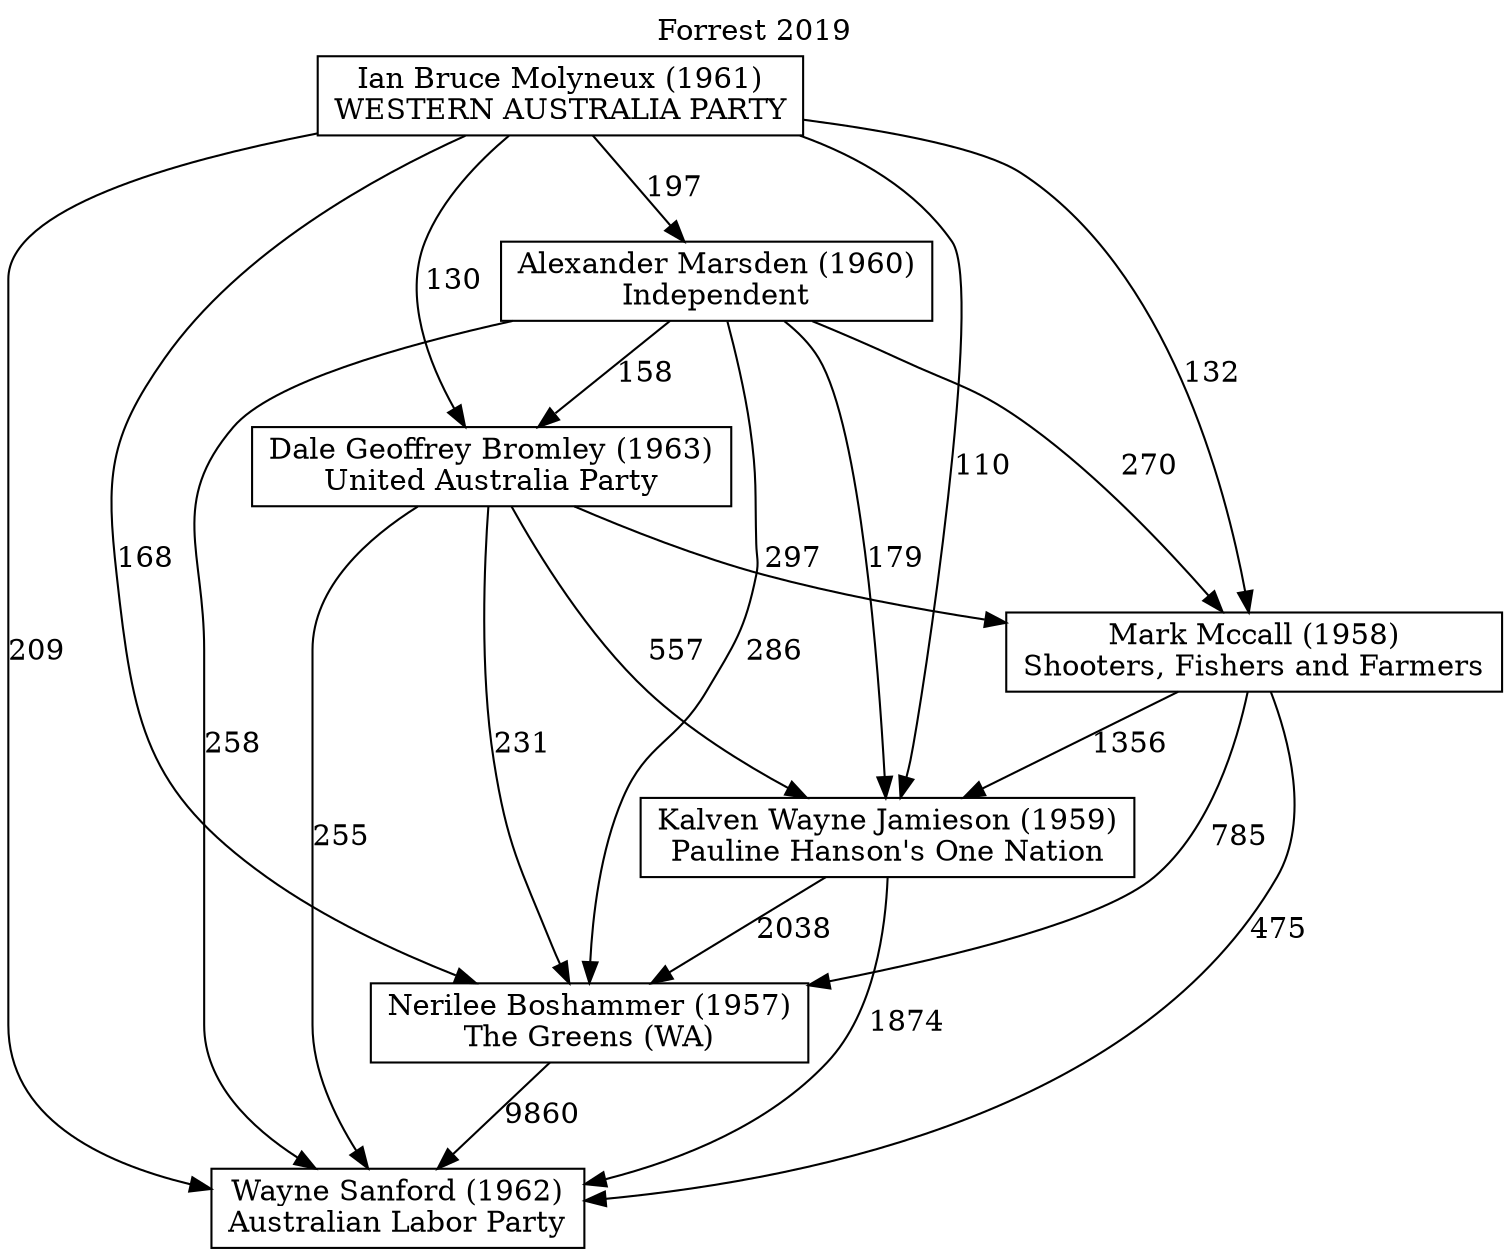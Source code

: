 // House preference flow
digraph "Wayne Sanford (1962)_Forrest_2019" {
	graph [label="Forrest 2019" labelloc=t mclimit=10]
	node [shape=box]
	"Wayne Sanford (1962)" [label="Wayne Sanford (1962)
Australian Labor Party"]
	"Nerilee Boshammer (1957)" [label="Nerilee Boshammer (1957)
The Greens (WA)"]
	"Kalven Wayne Jamieson (1959)" [label="Kalven Wayne Jamieson (1959)
Pauline Hanson's One Nation"]
	"Mark Mccall (1958)" [label="Mark Mccall (1958)
Shooters, Fishers and Farmers"]
	"Dale Geoffrey Bromley (1963)" [label="Dale Geoffrey Bromley (1963)
United Australia Party"]
	"Alexander Marsden (1960)" [label="Alexander Marsden (1960)
Independent"]
	"Ian Bruce Molyneux (1961)" [label="Ian Bruce Molyneux (1961)
WESTERN AUSTRALIA PARTY"]
	"Nerilee Boshammer (1957)" -> "Wayne Sanford (1962)" [label=9860]
	"Kalven Wayne Jamieson (1959)" -> "Nerilee Boshammer (1957)" [label=2038]
	"Mark Mccall (1958)" -> "Kalven Wayne Jamieson (1959)" [label=1356]
	"Dale Geoffrey Bromley (1963)" -> "Mark Mccall (1958)" [label=297]
	"Alexander Marsden (1960)" -> "Dale Geoffrey Bromley (1963)" [label=158]
	"Ian Bruce Molyneux (1961)" -> "Alexander Marsden (1960)" [label=197]
	"Kalven Wayne Jamieson (1959)" -> "Wayne Sanford (1962)" [label=1874]
	"Mark Mccall (1958)" -> "Wayne Sanford (1962)" [label=475]
	"Dale Geoffrey Bromley (1963)" -> "Wayne Sanford (1962)" [label=255]
	"Alexander Marsden (1960)" -> "Wayne Sanford (1962)" [label=258]
	"Ian Bruce Molyneux (1961)" -> "Wayne Sanford (1962)" [label=209]
	"Ian Bruce Molyneux (1961)" -> "Dale Geoffrey Bromley (1963)" [label=130]
	"Alexander Marsden (1960)" -> "Mark Mccall (1958)" [label=270]
	"Ian Bruce Molyneux (1961)" -> "Mark Mccall (1958)" [label=132]
	"Dale Geoffrey Bromley (1963)" -> "Kalven Wayne Jamieson (1959)" [label=557]
	"Alexander Marsden (1960)" -> "Kalven Wayne Jamieson (1959)" [label=179]
	"Ian Bruce Molyneux (1961)" -> "Kalven Wayne Jamieson (1959)" [label=110]
	"Mark Mccall (1958)" -> "Nerilee Boshammer (1957)" [label=785]
	"Dale Geoffrey Bromley (1963)" -> "Nerilee Boshammer (1957)" [label=231]
	"Alexander Marsden (1960)" -> "Nerilee Boshammer (1957)" [label=286]
	"Ian Bruce Molyneux (1961)" -> "Nerilee Boshammer (1957)" [label=168]
}
